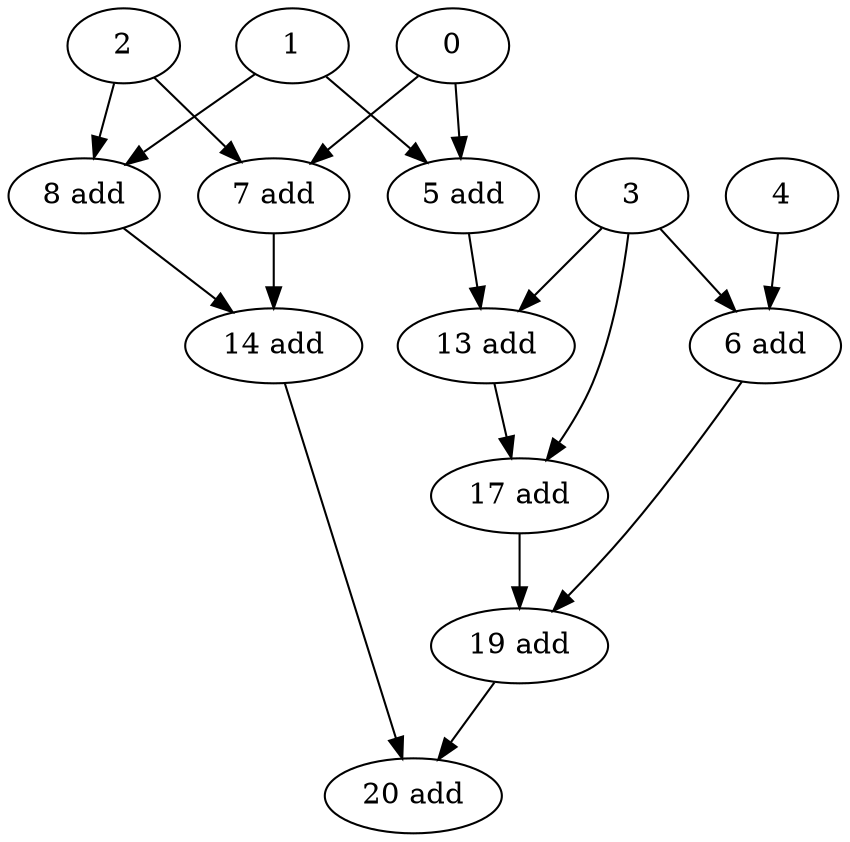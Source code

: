 digraph {
0 [label="0", opcode="const", type="Int64", value="0"]
1 [label="1", opcode="const", type="Int64", value="1"]
2 [label="2", opcode="const", type="Int64", value="2"]
3 [label="3", opcode="const", type="Int64", value="3"]
4 [label="4", opcode="const", type="Int64", value="4"]
5 [label="5 add", opcode="add", type="Int64", value="5"]
1 -> 5
0 -> 5
6 [label="6 add", opcode="add", type="Int64", value="6"]
4 -> 6
3 -> 6
7 [label="7 add", opcode="add", type="Int64", value="7"]
2 -> 7
0 -> 7
8 [label="8 add", opcode="add", type="Int64", value="8"]
1 -> 8
2 -> 8
13 [label="13 add", opcode="add", type="Int64", value="13"]
5 -> 13
3 -> 13
14 [label="14 add", opcode="add", type="Int64", value="14"]
7 -> 14
8 -> 14
17 [label="17 add", opcode="add", type="Int64", value="17"]
13 -> 17
3 -> 17
19 [label="19 add", opcode="add", type="Int64", value="19"]
17 -> 19
6 -> 19
20 [label="20 add", opcode="add", type="Int64", value="20"]
19 -> 20
14 -> 20

}